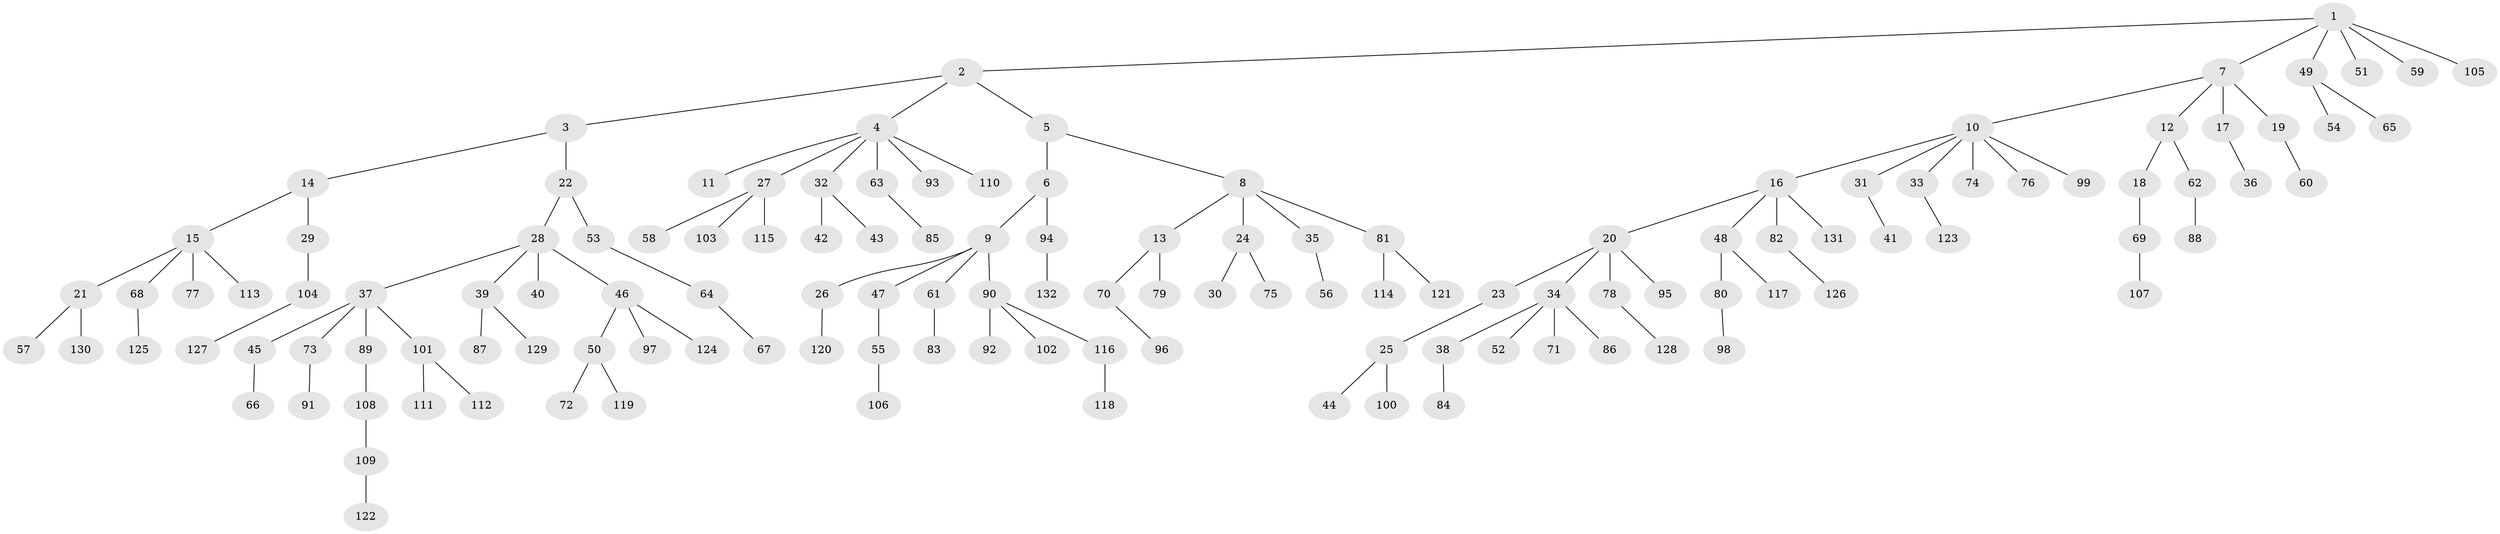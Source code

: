 // Generated by graph-tools (version 1.1) at 2025/50/03/09/25 03:50:17]
// undirected, 132 vertices, 131 edges
graph export_dot {
graph [start="1"]
  node [color=gray90,style=filled];
  1;
  2;
  3;
  4;
  5;
  6;
  7;
  8;
  9;
  10;
  11;
  12;
  13;
  14;
  15;
  16;
  17;
  18;
  19;
  20;
  21;
  22;
  23;
  24;
  25;
  26;
  27;
  28;
  29;
  30;
  31;
  32;
  33;
  34;
  35;
  36;
  37;
  38;
  39;
  40;
  41;
  42;
  43;
  44;
  45;
  46;
  47;
  48;
  49;
  50;
  51;
  52;
  53;
  54;
  55;
  56;
  57;
  58;
  59;
  60;
  61;
  62;
  63;
  64;
  65;
  66;
  67;
  68;
  69;
  70;
  71;
  72;
  73;
  74;
  75;
  76;
  77;
  78;
  79;
  80;
  81;
  82;
  83;
  84;
  85;
  86;
  87;
  88;
  89;
  90;
  91;
  92;
  93;
  94;
  95;
  96;
  97;
  98;
  99;
  100;
  101;
  102;
  103;
  104;
  105;
  106;
  107;
  108;
  109;
  110;
  111;
  112;
  113;
  114;
  115;
  116;
  117;
  118;
  119;
  120;
  121;
  122;
  123;
  124;
  125;
  126;
  127;
  128;
  129;
  130;
  131;
  132;
  1 -- 2;
  1 -- 7;
  1 -- 49;
  1 -- 51;
  1 -- 59;
  1 -- 105;
  2 -- 3;
  2 -- 4;
  2 -- 5;
  3 -- 14;
  3 -- 22;
  4 -- 11;
  4 -- 27;
  4 -- 32;
  4 -- 63;
  4 -- 93;
  4 -- 110;
  5 -- 6;
  5 -- 8;
  6 -- 9;
  6 -- 94;
  7 -- 10;
  7 -- 12;
  7 -- 17;
  7 -- 19;
  8 -- 13;
  8 -- 24;
  8 -- 35;
  8 -- 81;
  9 -- 26;
  9 -- 47;
  9 -- 61;
  9 -- 90;
  10 -- 16;
  10 -- 31;
  10 -- 33;
  10 -- 74;
  10 -- 76;
  10 -- 99;
  12 -- 18;
  12 -- 62;
  13 -- 70;
  13 -- 79;
  14 -- 15;
  14 -- 29;
  15 -- 21;
  15 -- 68;
  15 -- 77;
  15 -- 113;
  16 -- 20;
  16 -- 48;
  16 -- 82;
  16 -- 131;
  17 -- 36;
  18 -- 69;
  19 -- 60;
  20 -- 23;
  20 -- 34;
  20 -- 78;
  20 -- 95;
  21 -- 57;
  21 -- 130;
  22 -- 28;
  22 -- 53;
  23 -- 25;
  24 -- 30;
  24 -- 75;
  25 -- 44;
  25 -- 100;
  26 -- 120;
  27 -- 58;
  27 -- 103;
  27 -- 115;
  28 -- 37;
  28 -- 39;
  28 -- 40;
  28 -- 46;
  29 -- 104;
  31 -- 41;
  32 -- 42;
  32 -- 43;
  33 -- 123;
  34 -- 38;
  34 -- 52;
  34 -- 71;
  34 -- 86;
  35 -- 56;
  37 -- 45;
  37 -- 73;
  37 -- 89;
  37 -- 101;
  38 -- 84;
  39 -- 87;
  39 -- 129;
  45 -- 66;
  46 -- 50;
  46 -- 97;
  46 -- 124;
  47 -- 55;
  48 -- 80;
  48 -- 117;
  49 -- 54;
  49 -- 65;
  50 -- 72;
  50 -- 119;
  53 -- 64;
  55 -- 106;
  61 -- 83;
  62 -- 88;
  63 -- 85;
  64 -- 67;
  68 -- 125;
  69 -- 107;
  70 -- 96;
  73 -- 91;
  78 -- 128;
  80 -- 98;
  81 -- 114;
  81 -- 121;
  82 -- 126;
  89 -- 108;
  90 -- 92;
  90 -- 102;
  90 -- 116;
  94 -- 132;
  101 -- 111;
  101 -- 112;
  104 -- 127;
  108 -- 109;
  109 -- 122;
  116 -- 118;
}
